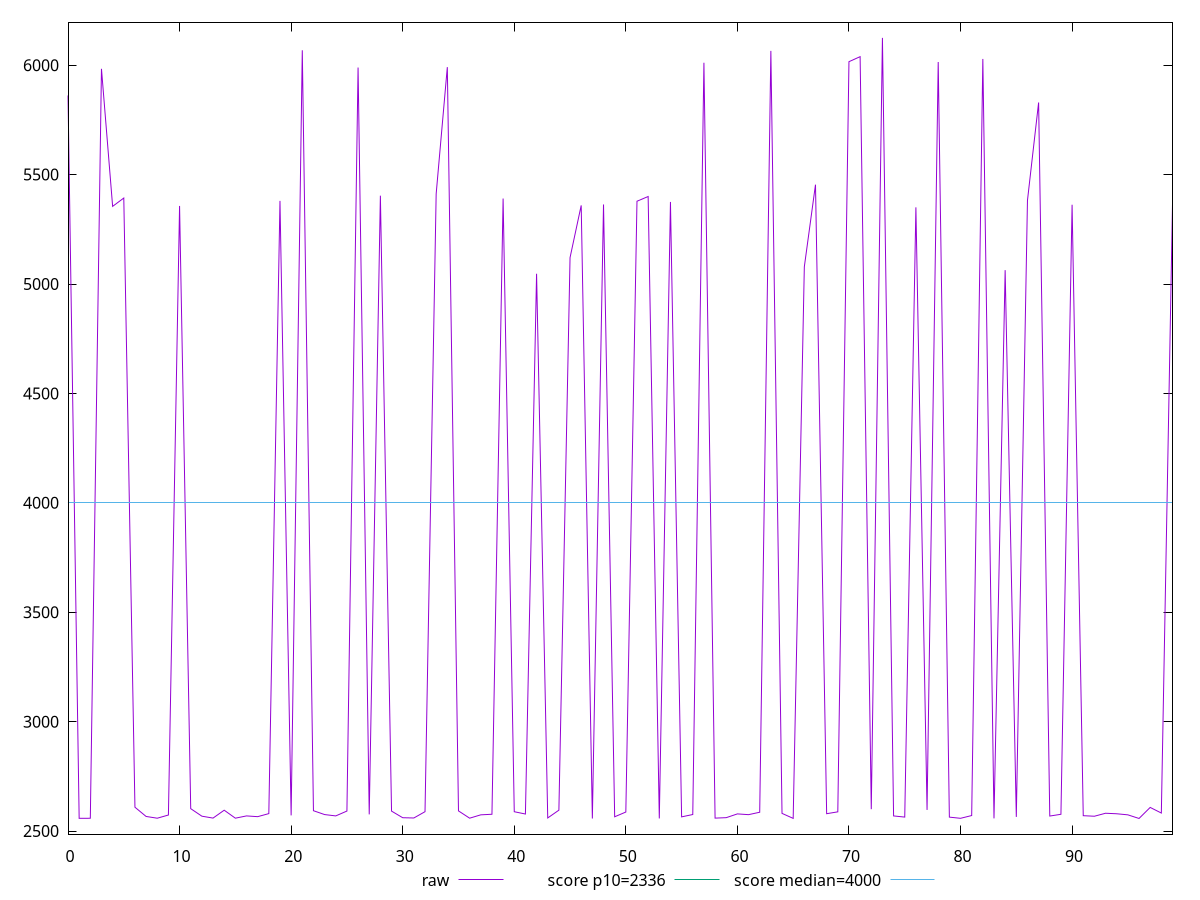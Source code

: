 reset

$raw <<EOF
0 5861.740499999998
1 2558.2239999999993
2 2558.588
3 5983.326649999999
4 5354.873900000002
5 5392.895000000001
6 2609.045
7 2566.8467
8 2558.8292
9 2573.422
10 5356.927099999999
11 2602.432
12 2568.058
13 2559.338
14 2595.386
15 2558.927
16 2569.3178999999996
17 2565.863
18 2579.839
19 5379.862999999999
20 2571.701
21 6068.0985
22 2593.0944999999997
23 2575.4527999999996
24 2569.317
25 2591.501
26 5989.2170000000015
27 2576.2614000000003
28 5403.788000000002
29 2591.2581999999998
30 2561.044
31 2559.8266
32 2588.6299999999997
33 5411.812999999997
34 5991.154549999999
35 2592.2616000000003
36 2558.9130000000005
37 2574.254
38 2576.86
39 5390.432900000002
40 2588.4519999999998
41 2577.919
42 5046.7852
43 2559.982
44 2595.58
45 5120.708999999999
46 5359.288999999997
47 2557.392
48 5363.574999999999
49 2565.338
50 2587.034
51 5378.309000000002
52 5399.893999999998
53 2557.806
54 5374.995
55 2564.953
56 2575.6927
57 6011.246999999999
58 2559.214
59 2561.2830000000004
60 2578.495
61 2575.0214
62 2586.089
63 6065.351599999999
64 2580.8860000000004
65 2557.993
66 5078.724199999999
67 5454.008
68 2579.409
69 2587.911
70 6016.042300000001
71 6038.971999999999
72 2599.8871
73 6124.6669999999995
74 2569.248
75 2563.9159000000004
76 5350.307999999997
77 2596.7756
78 6014.545500000002
79 2563.74
80 2558.3469999999998
81 2570.995
82 6028.418049999999
83 2557.836
84 5063.485799999999
85 2564.7839999999997
86 5381.907000000001
87 5829.458500000001
88 2568.692
89 2576.7030000000004
90 5362.190000000001
91 2570.326
92 2567.857
93 2581.49
94 2579.103
95 2574.182
96 2557.659
97 2608.0919999999996
98 2582.4233000000004
99 5364.353999999999
EOF

set key outside below
set xrange [0:99]
set yrange [2486.0465:6196.0125]
set trange [2486.0465:6196.0125]
set terminal svg size 640, 500 enhanced background rgb 'white'
set output "reports/report_00033_2021-03-01T14-23-16.841Z/first-meaningful-paint/samples/astro-inner/raw/values.svg"

plot $raw title "raw" with line, \
     2336 title "score p10=2336", \
     4000 title "score median=4000"

reset
